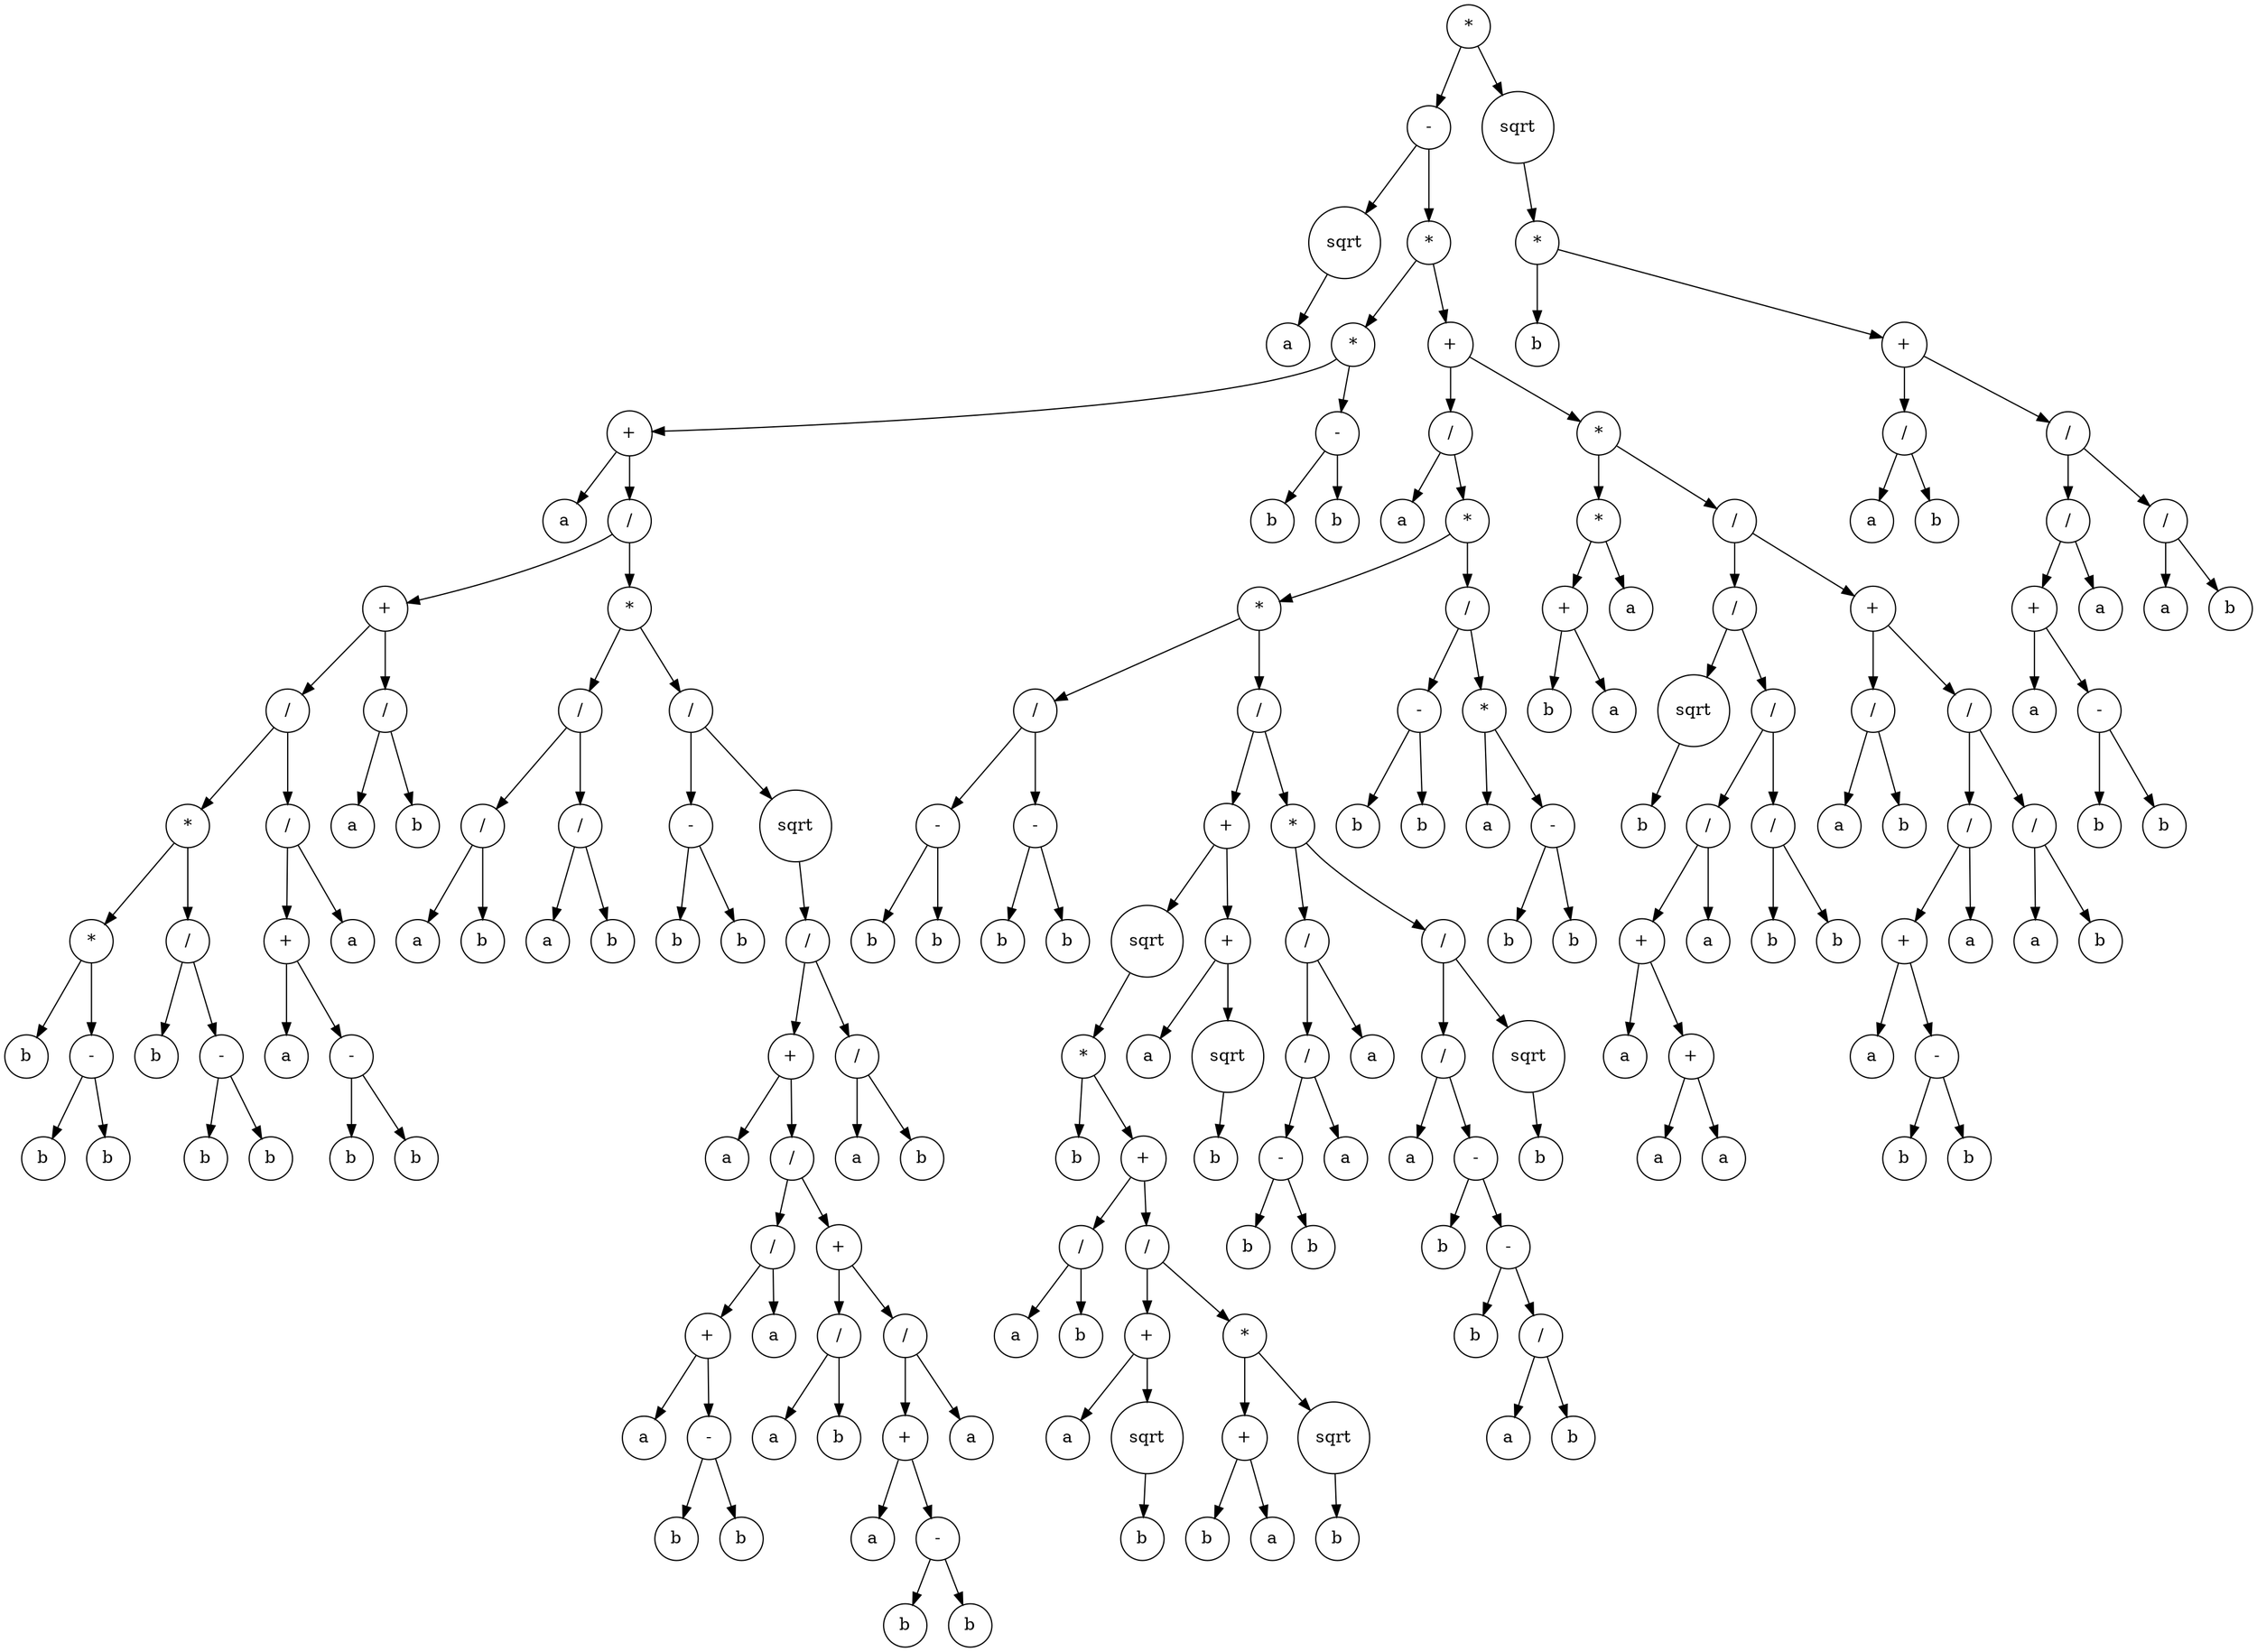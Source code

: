 digraph g {
graph [ordering=out];
node [shape=circle];
n[label = "*"];
n0[label = "-"];
n00[label = "sqrt"];
n000[label = "a"];
n00 -> n000;
n0 -> n00;
n01[label = "*"];
n010[label = "*"];
n0100[label = "+"];
n01000[label = "a"];
n0100 -> n01000;
n01001[label = "/"];
n010010[label = "+"];
n0100100[label = "/"];
n01001000[label = "*"];
n010010000[label = "*"];
n0100100000[label = "b"];
n010010000 -> n0100100000;
n0100100001[label = "-"];
n01001000010[label = "b"];
n0100100001 -> n01001000010;
n01001000011[label = "b"];
n0100100001 -> n01001000011;
n010010000 -> n0100100001;
n01001000 -> n010010000;
n010010001[label = "/"];
n0100100010[label = "b"];
n010010001 -> n0100100010;
n0100100011[label = "-"];
n01001000110[label = "b"];
n0100100011 -> n01001000110;
n01001000111[label = "b"];
n0100100011 -> n01001000111;
n010010001 -> n0100100011;
n01001000 -> n010010001;
n0100100 -> n01001000;
n01001001[label = "/"];
n010010010[label = "+"];
n0100100100[label = "a"];
n010010010 -> n0100100100;
n0100100101[label = "-"];
n01001001010[label = "b"];
n0100100101 -> n01001001010;
n01001001011[label = "b"];
n0100100101 -> n01001001011;
n010010010 -> n0100100101;
n01001001 -> n010010010;
n010010011[label = "a"];
n01001001 -> n010010011;
n0100100 -> n01001001;
n010010 -> n0100100;
n0100101[label = "/"];
n01001010[label = "a"];
n0100101 -> n01001010;
n01001011[label = "b"];
n0100101 -> n01001011;
n010010 -> n0100101;
n01001 -> n010010;
n010011[label = "*"];
n0100110[label = "/"];
n01001100[label = "/"];
n010011000[label = "a"];
n01001100 -> n010011000;
n010011001[label = "b"];
n01001100 -> n010011001;
n0100110 -> n01001100;
n01001101[label = "/"];
n010011010[label = "a"];
n01001101 -> n010011010;
n010011011[label = "b"];
n01001101 -> n010011011;
n0100110 -> n01001101;
n010011 -> n0100110;
n0100111[label = "/"];
n01001110[label = "-"];
n010011100[label = "b"];
n01001110 -> n010011100;
n010011101[label = "b"];
n01001110 -> n010011101;
n0100111 -> n01001110;
n01001111[label = "sqrt"];
n010011110[label = "/"];
n0100111100[label = "+"];
n01001111000[label = "a"];
n0100111100 -> n01001111000;
n01001111001[label = "/"];
n010011110010[label = "/"];
n0100111100100[label = "+"];
n01001111001000[label = "a"];
n0100111100100 -> n01001111001000;
n01001111001001[label = "-"];
n010011110010010[label = "b"];
n01001111001001 -> n010011110010010;
n010011110010011[label = "b"];
n01001111001001 -> n010011110010011;
n0100111100100 -> n01001111001001;
n010011110010 -> n0100111100100;
n0100111100101[label = "a"];
n010011110010 -> n0100111100101;
n01001111001 -> n010011110010;
n010011110011[label = "+"];
n0100111100110[label = "/"];
n01001111001100[label = "a"];
n0100111100110 -> n01001111001100;
n01001111001101[label = "b"];
n0100111100110 -> n01001111001101;
n010011110011 -> n0100111100110;
n0100111100111[label = "/"];
n01001111001110[label = "+"];
n010011110011100[label = "a"];
n01001111001110 -> n010011110011100;
n010011110011101[label = "-"];
n0100111100111010[label = "b"];
n010011110011101 -> n0100111100111010;
n0100111100111011[label = "b"];
n010011110011101 -> n0100111100111011;
n01001111001110 -> n010011110011101;
n0100111100111 -> n01001111001110;
n01001111001111[label = "a"];
n0100111100111 -> n01001111001111;
n010011110011 -> n0100111100111;
n01001111001 -> n010011110011;
n0100111100 -> n01001111001;
n010011110 -> n0100111100;
n0100111101[label = "/"];
n01001111010[label = "a"];
n0100111101 -> n01001111010;
n01001111011[label = "b"];
n0100111101 -> n01001111011;
n010011110 -> n0100111101;
n01001111 -> n010011110;
n0100111 -> n01001111;
n010011 -> n0100111;
n01001 -> n010011;
n0100 -> n01001;
n010 -> n0100;
n0101[label = "-"];
n01010[label = "b"];
n0101 -> n01010;
n01011[label = "b"];
n0101 -> n01011;
n010 -> n0101;
n01 -> n010;
n011[label = "+"];
n0110[label = "/"];
n01100[label = "a"];
n0110 -> n01100;
n01101[label = "*"];
n011010[label = "*"];
n0110100[label = "/"];
n01101000[label = "-"];
n011010000[label = "b"];
n01101000 -> n011010000;
n011010001[label = "b"];
n01101000 -> n011010001;
n0110100 -> n01101000;
n01101001[label = "-"];
n011010010[label = "b"];
n01101001 -> n011010010;
n011010011[label = "b"];
n01101001 -> n011010011;
n0110100 -> n01101001;
n011010 -> n0110100;
n0110101[label = "/"];
n01101010[label = "+"];
n011010100[label = "sqrt"];
n0110101000[label = "*"];
n01101010000[label = "b"];
n0110101000 -> n01101010000;
n01101010001[label = "+"];
n011010100010[label = "/"];
n0110101000100[label = "a"];
n011010100010 -> n0110101000100;
n0110101000101[label = "b"];
n011010100010 -> n0110101000101;
n01101010001 -> n011010100010;
n011010100011[label = "/"];
n0110101000110[label = "+"];
n01101010001100[label = "a"];
n0110101000110 -> n01101010001100;
n01101010001101[label = "sqrt"];
n011010100011010[label = "b"];
n01101010001101 -> n011010100011010;
n0110101000110 -> n01101010001101;
n011010100011 -> n0110101000110;
n0110101000111[label = "*"];
n01101010001110[label = "+"];
n011010100011100[label = "b"];
n01101010001110 -> n011010100011100;
n011010100011101[label = "a"];
n01101010001110 -> n011010100011101;
n0110101000111 -> n01101010001110;
n01101010001111[label = "sqrt"];
n011010100011110[label = "b"];
n01101010001111 -> n011010100011110;
n0110101000111 -> n01101010001111;
n011010100011 -> n0110101000111;
n01101010001 -> n011010100011;
n0110101000 -> n01101010001;
n011010100 -> n0110101000;
n01101010 -> n011010100;
n011010101[label = "+"];
n0110101010[label = "a"];
n011010101 -> n0110101010;
n0110101011[label = "sqrt"];
n01101010110[label = "b"];
n0110101011 -> n01101010110;
n011010101 -> n0110101011;
n01101010 -> n011010101;
n0110101 -> n01101010;
n01101011[label = "*"];
n011010110[label = "/"];
n0110101100[label = "/"];
n01101011000[label = "-"];
n011010110000[label = "b"];
n01101011000 -> n011010110000;
n011010110001[label = "b"];
n01101011000 -> n011010110001;
n0110101100 -> n01101011000;
n01101011001[label = "a"];
n0110101100 -> n01101011001;
n011010110 -> n0110101100;
n0110101101[label = "a"];
n011010110 -> n0110101101;
n01101011 -> n011010110;
n011010111[label = "/"];
n0110101110[label = "/"];
n01101011100[label = "a"];
n0110101110 -> n01101011100;
n01101011101[label = "-"];
n011010111010[label = "b"];
n01101011101 -> n011010111010;
n011010111011[label = "-"];
n0110101110110[label = "b"];
n011010111011 -> n0110101110110;
n0110101110111[label = "/"];
n01101011101110[label = "a"];
n0110101110111 -> n01101011101110;
n01101011101111[label = "b"];
n0110101110111 -> n01101011101111;
n011010111011 -> n0110101110111;
n01101011101 -> n011010111011;
n0110101110 -> n01101011101;
n011010111 -> n0110101110;
n0110101111[label = "sqrt"];
n01101011110[label = "b"];
n0110101111 -> n01101011110;
n011010111 -> n0110101111;
n01101011 -> n011010111;
n0110101 -> n01101011;
n011010 -> n0110101;
n01101 -> n011010;
n011011[label = "/"];
n0110110[label = "-"];
n01101100[label = "b"];
n0110110 -> n01101100;
n01101101[label = "b"];
n0110110 -> n01101101;
n011011 -> n0110110;
n0110111[label = "*"];
n01101110[label = "a"];
n0110111 -> n01101110;
n01101111[label = "-"];
n011011110[label = "b"];
n01101111 -> n011011110;
n011011111[label = "b"];
n01101111 -> n011011111;
n0110111 -> n01101111;
n011011 -> n0110111;
n01101 -> n011011;
n0110 -> n01101;
n011 -> n0110;
n0111[label = "*"];
n01110[label = "*"];
n011100[label = "+"];
n0111000[label = "b"];
n011100 -> n0111000;
n0111001[label = "a"];
n011100 -> n0111001;
n01110 -> n011100;
n011101[label = "a"];
n01110 -> n011101;
n0111 -> n01110;
n01111[label = "/"];
n011110[label = "/"];
n0111100[label = "sqrt"];
n01111000[label = "b"];
n0111100 -> n01111000;
n011110 -> n0111100;
n0111101[label = "/"];
n01111010[label = "/"];
n011110100[label = "+"];
n0111101000[label = "a"];
n011110100 -> n0111101000;
n0111101001[label = "+"];
n01111010010[label = "a"];
n0111101001 -> n01111010010;
n01111010011[label = "a"];
n0111101001 -> n01111010011;
n011110100 -> n0111101001;
n01111010 -> n011110100;
n011110101[label = "a"];
n01111010 -> n011110101;
n0111101 -> n01111010;
n01111011[label = "/"];
n011110110[label = "b"];
n01111011 -> n011110110;
n011110111[label = "b"];
n01111011 -> n011110111;
n0111101 -> n01111011;
n011110 -> n0111101;
n01111 -> n011110;
n011111[label = "+"];
n0111110[label = "/"];
n01111100[label = "a"];
n0111110 -> n01111100;
n01111101[label = "b"];
n0111110 -> n01111101;
n011111 -> n0111110;
n0111111[label = "/"];
n01111110[label = "/"];
n011111100[label = "+"];
n0111111000[label = "a"];
n011111100 -> n0111111000;
n0111111001[label = "-"];
n01111110010[label = "b"];
n0111111001 -> n01111110010;
n01111110011[label = "b"];
n0111111001 -> n01111110011;
n011111100 -> n0111111001;
n01111110 -> n011111100;
n011111101[label = "a"];
n01111110 -> n011111101;
n0111111 -> n01111110;
n01111111[label = "/"];
n011111110[label = "a"];
n01111111 -> n011111110;
n011111111[label = "b"];
n01111111 -> n011111111;
n0111111 -> n01111111;
n011111 -> n0111111;
n01111 -> n011111;
n0111 -> n01111;
n011 -> n0111;
n01 -> n011;
n0 -> n01;
n -> n0;
n1[label = "sqrt"];
n10[label = "*"];
n100[label = "b"];
n10 -> n100;
n101[label = "+"];
n1010[label = "/"];
n10100[label = "a"];
n1010 -> n10100;
n10101[label = "b"];
n1010 -> n10101;
n101 -> n1010;
n1011[label = "/"];
n10110[label = "/"];
n101100[label = "+"];
n1011000[label = "a"];
n101100 -> n1011000;
n1011001[label = "-"];
n10110010[label = "b"];
n1011001 -> n10110010;
n10110011[label = "b"];
n1011001 -> n10110011;
n101100 -> n1011001;
n10110 -> n101100;
n101101[label = "a"];
n10110 -> n101101;
n1011 -> n10110;
n10111[label = "/"];
n101110[label = "a"];
n10111 -> n101110;
n101111[label = "b"];
n10111 -> n101111;
n1011 -> n10111;
n101 -> n1011;
n10 -> n101;
n1 -> n10;
n -> n1;
}
